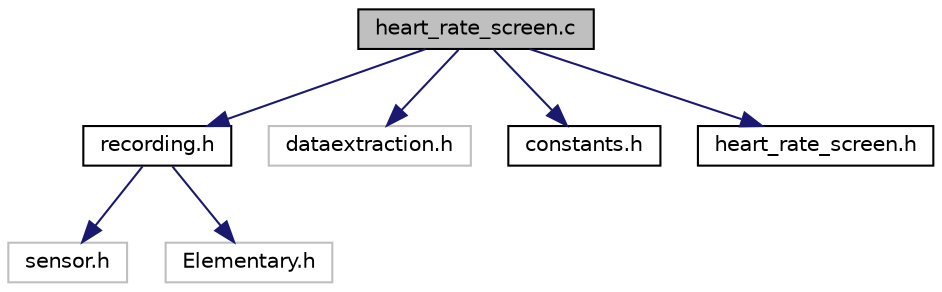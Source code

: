 digraph "heart_rate_screen.c"
{
  edge [fontname="Helvetica",fontsize="10",labelfontname="Helvetica",labelfontsize="10"];
  node [fontname="Helvetica",fontsize="10",shape=record];
  Node0 [label="heart_rate_screen.c",height=0.2,width=0.4,color="black", fillcolor="grey75", style="filled", fontcolor="black"];
  Node0 -> Node1 [color="midnightblue",fontsize="10",style="solid",fontname="Helvetica"];
  Node1 [label="recording.h",height=0.2,width=0.4,color="black", fillcolor="white", style="filled",URL="$recording_8h.html"];
  Node1 -> Node2 [color="midnightblue",fontsize="10",style="solid",fontname="Helvetica"];
  Node2 [label="sensor.h",height=0.2,width=0.4,color="grey75", fillcolor="white", style="filled"];
  Node1 -> Node3 [color="midnightblue",fontsize="10",style="solid",fontname="Helvetica"];
  Node3 [label="Elementary.h",height=0.2,width=0.4,color="grey75", fillcolor="white", style="filled"];
  Node0 -> Node4 [color="midnightblue",fontsize="10",style="solid",fontname="Helvetica"];
  Node4 [label="dataextraction.h",height=0.2,width=0.4,color="grey75", fillcolor="white", style="filled"];
  Node0 -> Node5 [color="midnightblue",fontsize="10",style="solid",fontname="Helvetica"];
  Node5 [label="constants.h",height=0.2,width=0.4,color="black", fillcolor="white", style="filled",URL="$constants_8h.html"];
  Node0 -> Node6 [color="midnightblue",fontsize="10",style="solid",fontname="Helvetica"];
  Node6 [label="heart_rate_screen.h",height=0.2,width=0.4,color="black", fillcolor="white", style="filled",URL="$heart__rate__screen_8h.html"];
}
